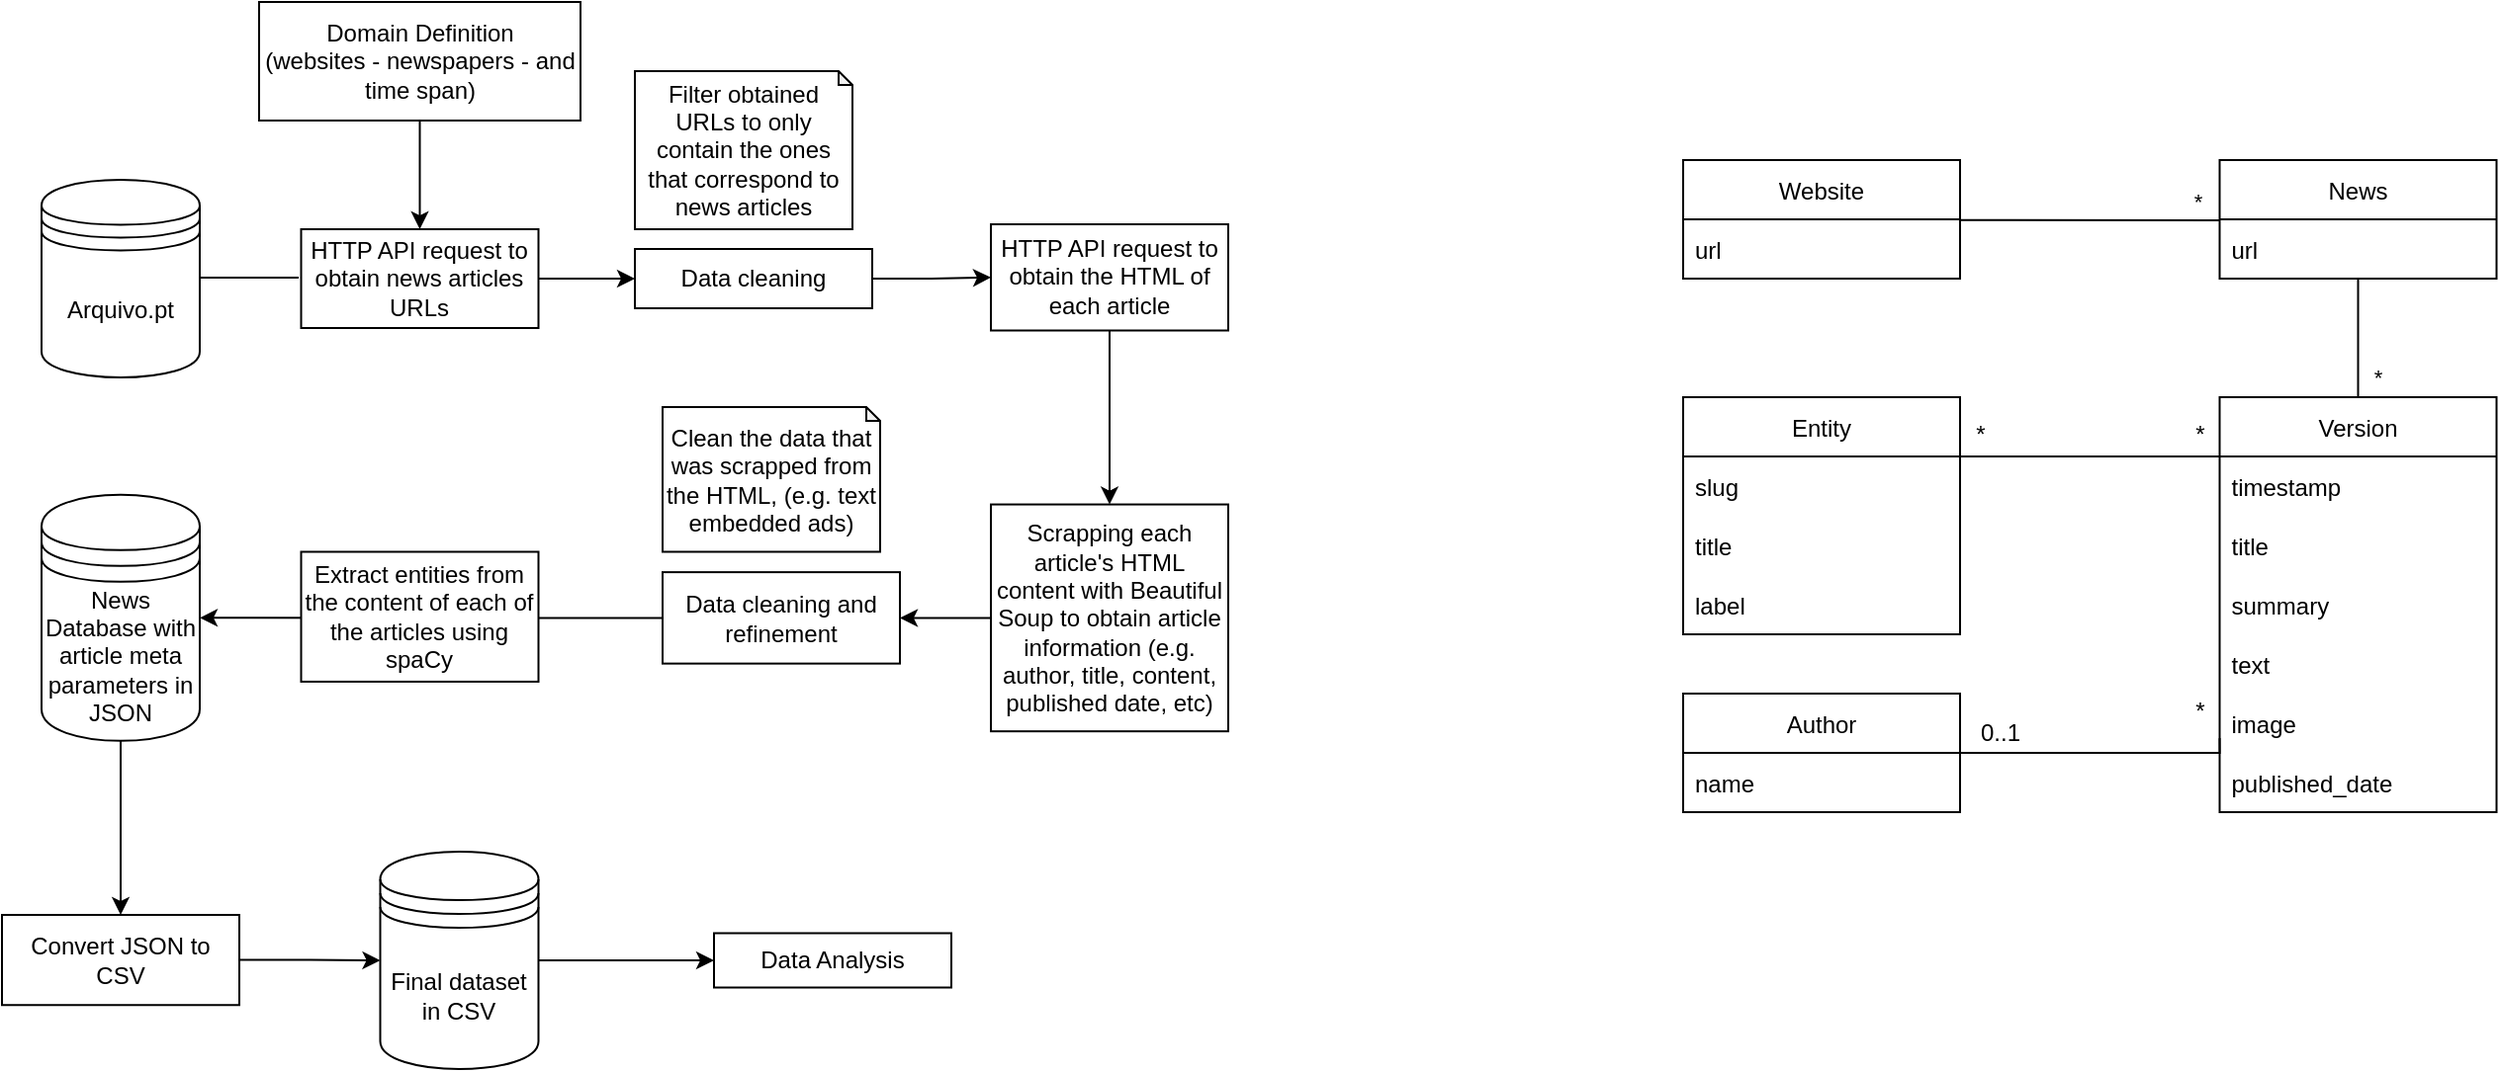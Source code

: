 <mxfile version="15.7.3" type="github">
  <diagram id="SWPLuQD_uAmGsCWUyiwx" name="Page-1">
    <mxGraphModel dx="1881" dy="611" grid="1" gridSize="10" guides="1" tooltips="1" connect="1" arrows="1" fold="1" page="1" pageScale="1" pageWidth="827" pageHeight="1169" math="0" shadow="0">
      <root>
        <mxCell id="0" />
        <mxCell id="1" parent="0" />
        <mxCell id="3FM2HRUyS4M1R4F6BxjH-5" style="edgeStyle=orthogonalEdgeStyle;rounded=0;orthogonalLoop=1;jettySize=auto;html=1;fontColor=default;startArrow=none;strokeColor=default;labelBackgroundColor=default;endArrow=classic;endFill=1;" parent="1" source="zDQDlWeWseVo2ebbtp9s-18" target="zDQDlWeWseVo2ebbtp9s-20" edge="1">
          <mxGeometry relative="1" as="geometry">
            <mxPoint x="420" y="159.31" as="sourcePoint" />
            <mxPoint x="480" y="159.31" as="targetPoint" />
          </mxGeometry>
        </mxCell>
        <mxCell id="3FM2HRUyS4M1R4F6BxjH-7" value="" style="edgeStyle=orthogonalEdgeStyle;rounded=0;orthogonalLoop=1;jettySize=auto;html=1;entryX=0;entryY=0.5;entryDx=0;entryDy=0;fontColor=default;endArrow=none;" parent="1" edge="1">
          <mxGeometry relative="1" as="geometry">
            <mxPoint x="60" y="239.5" as="sourcePoint" />
            <mxPoint x="110" y="239.5" as="targetPoint" />
          </mxGeometry>
        </mxCell>
        <mxCell id="3FM2HRUyS4M1R4F6BxjH-17" style="edgeStyle=orthogonalEdgeStyle;rounded=0;orthogonalLoop=1;jettySize=auto;html=1;labelBackgroundColor=default;fontColor=default;strokeColor=default;entryX=0.5;entryY=0;entryDx=0;entryDy=0;" parent="1" source="3FM2HRUyS4M1R4F6BxjH-10" target="3FM2HRUyS4M1R4F6BxjH-12" edge="1">
          <mxGeometry relative="1" as="geometry">
            <mxPoint x="171.25" y="220" as="targetPoint" />
          </mxGeometry>
        </mxCell>
        <mxCell id="3FM2HRUyS4M1R4F6BxjH-10" value="Domain Definition&lt;br&gt;(websites - newspapers - and time span)" style="rounded=0;whiteSpace=wrap;html=1;fontColor=default;strokeColor=default;fillColor=default;" parent="1" vertex="1">
          <mxGeometry x="90" y="100" width="162.5" height="60" as="geometry" />
        </mxCell>
        <mxCell id="3FM2HRUyS4M1R4F6BxjH-12" value="&lt;span&gt;HTTP API request to obtain news articles URLs&lt;/span&gt;" style="rounded=0;whiteSpace=wrap;html=1;fontColor=default;strokeColor=default;fillColor=default;" parent="1" vertex="1">
          <mxGeometry x="111.25" y="215" width="120" height="50" as="geometry" />
        </mxCell>
        <mxCell id="3FM2HRUyS4M1R4F6BxjH-13" value="Arquivo.pt" style="shape=datastore;whiteSpace=wrap;html=1;fontColor=default;strokeColor=default;fillColor=default;" parent="1" vertex="1">
          <mxGeometry x="-20" y="190" width="80" height="100" as="geometry" />
        </mxCell>
        <mxCell id="3FM2HRUyS4M1R4F6BxjH-15" style="edgeStyle=orthogonalEdgeStyle;rounded=0;orthogonalLoop=1;jettySize=auto;html=1;labelBackgroundColor=default;fontColor=default;strokeColor=default;endArrow=classic;endFill=1;" parent="1" source="zDQDlWeWseVo2ebbtp9s-20" target="3FM2HRUyS4M1R4F6BxjH-16" edge="1">
          <mxGeometry relative="1" as="geometry">
            <mxPoint x="620" y="240" as="targetPoint" />
            <Array as="points" />
            <mxPoint x="550" y="360" as="sourcePoint" />
          </mxGeometry>
        </mxCell>
        <mxCell id="3FM2HRUyS4M1R4F6BxjH-19" style="edgeStyle=orthogonalEdgeStyle;rounded=0;orthogonalLoop=1;jettySize=auto;html=1;labelBackgroundColor=default;fontColor=default;strokeColor=default;endArrow=classic;endFill=1;" parent="1" source="3FM2HRUyS4M1R4F6BxjH-16" target="zDQDlWeWseVo2ebbtp9s-21" edge="1">
          <mxGeometry relative="1" as="geometry">
            <mxPoint x="730" y="100" as="targetPoint" />
          </mxGeometry>
        </mxCell>
        <mxCell id="3FM2HRUyS4M1R4F6BxjH-16" value="&lt;span&gt;Scrapping each article&#39;s HTML content with Beautiful Soup to obtain article information (e.g. author, title, content, published date, etc)&lt;/span&gt;" style="rounded=0;whiteSpace=wrap;html=1;fontColor=default;strokeColor=default;fillColor=default;" parent="1" vertex="1">
          <mxGeometry x="460" y="354.28" width="120" height="114.81" as="geometry" />
        </mxCell>
        <mxCell id="3FM2HRUyS4M1R4F6BxjH-21" style="edgeStyle=orthogonalEdgeStyle;rounded=0;orthogonalLoop=1;jettySize=auto;html=1;labelBackgroundColor=default;fontColor=default;strokeColor=default;endArrow=classic;endFill=1;" parent="1" source="3FM2HRUyS4M1R4F6BxjH-18" target="3FM2HRUyS4M1R4F6BxjH-22" edge="1">
          <mxGeometry relative="1" as="geometry">
            <mxPoint x="1170" y="239.5" as="targetPoint" />
          </mxGeometry>
        </mxCell>
        <mxCell id="3FM2HRUyS4M1R4F6BxjH-18" value="News Database with article meta parameters in JSON" style="shape=datastore;whiteSpace=wrap;html=1;fontColor=default;strokeColor=default;fillColor=default;" parent="1" vertex="1">
          <mxGeometry x="-20" y="349.43" width="80" height="124.5" as="geometry" />
        </mxCell>
        <mxCell id="3FM2HRUyS4M1R4F6BxjH-23" style="edgeStyle=orthogonalEdgeStyle;rounded=0;orthogonalLoop=1;jettySize=auto;html=1;labelBackgroundColor=default;fontColor=default;strokeColor=default;" parent="1" source="3FM2HRUyS4M1R4F6BxjH-22" target="3FM2HRUyS4M1R4F6BxjH-25" edge="1">
          <mxGeometry relative="1" as="geometry">
            <mxPoint x="1360" y="239.5" as="targetPoint" />
          </mxGeometry>
        </mxCell>
        <mxCell id="3FM2HRUyS4M1R4F6BxjH-22" value="&lt;span&gt;Convert JSON to CSV&lt;/span&gt;" style="rounded=0;whiteSpace=wrap;html=1;fontColor=default;strokeColor=default;fillColor=default;" parent="1" vertex="1">
          <mxGeometry x="-40" y="562" width="120" height="45.62" as="geometry" />
        </mxCell>
        <mxCell id="3FM2HRUyS4M1R4F6BxjH-29" style="edgeStyle=orthogonalEdgeStyle;rounded=0;orthogonalLoop=1;jettySize=auto;html=1;entryX=0;entryY=0.5;entryDx=0;entryDy=0;labelBackgroundColor=default;fontColor=default;strokeColor=default;" parent="1" source="3FM2HRUyS4M1R4F6BxjH-25" target="3FM2HRUyS4M1R4F6BxjH-28" edge="1">
          <mxGeometry relative="1" as="geometry">
            <Array as="points" />
          </mxGeometry>
        </mxCell>
        <mxCell id="3FM2HRUyS4M1R4F6BxjH-25" value="Final dataset in CSV" style="shape=datastore;whiteSpace=wrap;html=1;fontColor=default;strokeColor=default;fillColor=default;" parent="1" vertex="1">
          <mxGeometry x="151.25" y="530" width="80" height="110" as="geometry" />
        </mxCell>
        <mxCell id="3FM2HRUyS4M1R4F6BxjH-28" value="&lt;span&gt;Data Analysis&lt;/span&gt;" style="rounded=0;whiteSpace=wrap;html=1;fontColor=default;strokeColor=default;fillColor=default;" parent="1" vertex="1">
          <mxGeometry x="320" y="571.25" width="120" height="27.5" as="geometry" />
        </mxCell>
        <mxCell id="XwUieqV6MBhT14_o7JyP-1" value="Website" style="swimlane;fontStyle=0;childLayout=stackLayout;horizontal=1;startSize=30;horizontalStack=0;resizeParent=1;resizeParentMax=0;resizeLast=0;collapsible=1;marginBottom=0;" parent="1" vertex="1">
          <mxGeometry x="810" y="180" width="140" height="60" as="geometry" />
        </mxCell>
        <mxCell id="XwUieqV6MBhT14_o7JyP-36" value="url" style="text;strokeColor=none;fillColor=none;align=left;verticalAlign=middle;spacingLeft=4;spacingRight=4;overflow=hidden;points=[[0,0.5],[1,0.5]];portConstraint=eastwest;rotatable=0;" parent="XwUieqV6MBhT14_o7JyP-1" vertex="1">
          <mxGeometry y="30" width="140" height="30" as="geometry" />
        </mxCell>
        <mxCell id="XwUieqV6MBhT14_o7JyP-10" value="News" style="swimlane;fontStyle=0;childLayout=stackLayout;horizontal=1;startSize=30;horizontalStack=0;resizeParent=1;resizeParentMax=0;resizeLast=0;collapsible=1;marginBottom=0;" parent="1" vertex="1">
          <mxGeometry x="1081.25" y="180" width="140" height="60" as="geometry" />
        </mxCell>
        <mxCell id="XwUieqV6MBhT14_o7JyP-37" value="url" style="text;strokeColor=none;fillColor=none;align=left;verticalAlign=middle;spacingLeft=4;spacingRight=4;overflow=hidden;points=[[0,0.5],[1,0.5]];portConstraint=eastwest;rotatable=0;" parent="XwUieqV6MBhT14_o7JyP-10" vertex="1">
          <mxGeometry y="30" width="140" height="30" as="geometry" />
        </mxCell>
        <mxCell id="XwUieqV6MBhT14_o7JyP-14" value="Version" style="swimlane;fontStyle=0;childLayout=stackLayout;horizontal=1;startSize=30;horizontalStack=0;resizeParent=1;resizeParentMax=0;resizeLast=0;collapsible=1;marginBottom=0;" parent="1" vertex="1">
          <mxGeometry x="1081.25" y="300" width="140" height="210" as="geometry" />
        </mxCell>
        <mxCell id="XwUieqV6MBhT14_o7JyP-15" value="timestamp" style="text;strokeColor=none;fillColor=none;align=left;verticalAlign=middle;spacingLeft=4;spacingRight=4;overflow=hidden;points=[[0,0.5],[1,0.5]];portConstraint=eastwest;rotatable=0;" parent="XwUieqV6MBhT14_o7JyP-14" vertex="1">
          <mxGeometry y="30" width="140" height="30" as="geometry" />
        </mxCell>
        <mxCell id="XwUieqV6MBhT14_o7JyP-39" value="title" style="text;strokeColor=none;fillColor=none;align=left;verticalAlign=middle;spacingLeft=4;spacingRight=4;overflow=hidden;points=[[0,0.5],[1,0.5]];portConstraint=eastwest;rotatable=0;" parent="XwUieqV6MBhT14_o7JyP-14" vertex="1">
          <mxGeometry y="60" width="140" height="30" as="geometry" />
        </mxCell>
        <mxCell id="XwUieqV6MBhT14_o7JyP-40" value="summary" style="text;strokeColor=none;fillColor=none;align=left;verticalAlign=middle;spacingLeft=4;spacingRight=4;overflow=hidden;points=[[0,0.5],[1,0.5]];portConstraint=eastwest;rotatable=0;" parent="XwUieqV6MBhT14_o7JyP-14" vertex="1">
          <mxGeometry y="90" width="140" height="30" as="geometry" />
        </mxCell>
        <mxCell id="XwUieqV6MBhT14_o7JyP-42" value="text" style="text;strokeColor=none;fillColor=none;align=left;verticalAlign=middle;spacingLeft=4;spacingRight=4;overflow=hidden;points=[[0,0.5],[1,0.5]];portConstraint=eastwest;rotatable=0;" parent="XwUieqV6MBhT14_o7JyP-14" vertex="1">
          <mxGeometry y="120" width="140" height="30" as="geometry" />
        </mxCell>
        <mxCell id="XwUieqV6MBhT14_o7JyP-43" value="image" style="text;strokeColor=none;fillColor=none;align=left;verticalAlign=middle;spacingLeft=4;spacingRight=4;overflow=hidden;points=[[0,0.5],[1,0.5]];portConstraint=eastwest;rotatable=0;" parent="XwUieqV6MBhT14_o7JyP-14" vertex="1">
          <mxGeometry y="150" width="140" height="30" as="geometry" />
        </mxCell>
        <mxCell id="XwUieqV6MBhT14_o7JyP-44" value="published_date" style="text;strokeColor=none;fillColor=none;align=left;verticalAlign=middle;spacingLeft=4;spacingRight=4;overflow=hidden;points=[[0,0.5],[1,0.5]];portConstraint=eastwest;rotatable=0;" parent="XwUieqV6MBhT14_o7JyP-14" vertex="1">
          <mxGeometry y="180" width="140" height="30" as="geometry" />
        </mxCell>
        <mxCell id="XwUieqV6MBhT14_o7JyP-29" value="" style="endArrow=none;html=1;rounded=0;" parent="1" source="XwUieqV6MBhT14_o7JyP-14" target="XwUieqV6MBhT14_o7JyP-10" edge="1">
          <mxGeometry width="50" height="50" relative="1" as="geometry">
            <mxPoint x="1360" y="210" as="sourcePoint" />
            <mxPoint x="1220" y="210" as="targetPoint" />
          </mxGeometry>
        </mxCell>
        <mxCell id="XwUieqV6MBhT14_o7JyP-35" value="*" style="edgeLabel;html=1;align=center;verticalAlign=middle;resizable=0;points=[];" parent="XwUieqV6MBhT14_o7JyP-29" vertex="1" connectable="0">
          <mxGeometry x="-0.496" y="1" relative="1" as="geometry">
            <mxPoint x="10" y="5" as="offset" />
          </mxGeometry>
        </mxCell>
        <mxCell id="XwUieqV6MBhT14_o7JyP-33" value="" style="endArrow=none;html=1;rounded=0;exitX=1;exitY=0.011;exitDx=0;exitDy=0;entryX=0.001;entryY=0.015;entryDx=0;entryDy=0;entryPerimeter=0;exitPerimeter=0;" parent="1" source="XwUieqV6MBhT14_o7JyP-36" target="XwUieqV6MBhT14_o7JyP-37" edge="1">
          <mxGeometry width="50" height="50" relative="1" as="geometry">
            <mxPoint x="1004" y="300" as="sourcePoint" />
            <mxPoint x="1094" y="300" as="targetPoint" />
          </mxGeometry>
        </mxCell>
        <mxCell id="XwUieqV6MBhT14_o7JyP-34" value="*" style="edgeLabel;html=1;align=center;verticalAlign=middle;resizable=0;points=[];" parent="XwUieqV6MBhT14_o7JyP-33" vertex="1" connectable="0">
          <mxGeometry x="0.2" relative="1" as="geometry">
            <mxPoint x="41" y="-10" as="offset" />
          </mxGeometry>
        </mxCell>
        <mxCell id="zDQDlWeWseVo2ebbtp9s-18" value="Data cleaning" style="rounded=0;whiteSpace=wrap;html=1;fontColor=default;strokeColor=default;fillColor=default;" parent="1" vertex="1">
          <mxGeometry x="280" y="225" width="120" height="30" as="geometry" />
        </mxCell>
        <mxCell id="zDQDlWeWseVo2ebbtp9s-19" value="" style="edgeStyle=orthogonalEdgeStyle;rounded=0;orthogonalLoop=1;jettySize=auto;html=1;fontColor=default;endArrow=classic;endFill=1;" parent="1" source="3FM2HRUyS4M1R4F6BxjH-12" target="zDQDlWeWseVo2ebbtp9s-18" edge="1">
          <mxGeometry relative="1" as="geometry">
            <mxPoint x="70" y="249.5" as="sourcePoint" />
            <mxPoint x="120" y="249.5" as="targetPoint" />
          </mxGeometry>
        </mxCell>
        <mxCell id="zDQDlWeWseVo2ebbtp9s-20" value="HTTP API request to obtain the HTML of each article" style="rounded=0;whiteSpace=wrap;html=1;fontColor=default;strokeColor=default;fillColor=default;" parent="1" vertex="1">
          <mxGeometry x="460" y="212.5" width="120" height="53.75" as="geometry" />
        </mxCell>
        <mxCell id="zDQDlWeWseVo2ebbtp9s-21" value="&lt;span&gt;Data cleaning and refinement&lt;/span&gt;" style="rounded=0;whiteSpace=wrap;html=1;fontColor=default;strokeColor=default;fillColor=default;" parent="1" vertex="1">
          <mxGeometry x="294" y="388.56" width="120" height="46.25" as="geometry" />
        </mxCell>
        <mxCell id="zDQDlWeWseVo2ebbtp9s-22" style="edgeStyle=orthogonalEdgeStyle;rounded=0;orthogonalLoop=1;jettySize=auto;html=1;labelBackgroundColor=default;fontColor=default;strokeColor=default;endArrow=classic;endFill=1;" parent="1" source="zDQDlWeWseVo2ebbtp9s-21" target="3FM2HRUyS4M1R4F6BxjH-18" edge="1">
          <mxGeometry relative="1" as="geometry">
            <mxPoint x="750" y="250" as="sourcePoint" />
            <mxPoint x="820" y="250" as="targetPoint" />
          </mxGeometry>
        </mxCell>
        <mxCell id="7BgZhVBEtn2NX_L8S_cX-1" value="&lt;span&gt;Filter obtained URLs to only contain the ones that correspond to news articles&lt;/span&gt;" style="shape=note;whiteSpace=wrap;html=1;backgroundOutline=1;darkOpacity=0.05;size=7;" parent="1" vertex="1">
          <mxGeometry x="280" y="135" width="110" height="80" as="geometry" />
        </mxCell>
        <mxCell id="7BgZhVBEtn2NX_L8S_cX-2" value="Clean the data that was scrapped from the HTML, (e.g. text embedded ads)" style="shape=note;whiteSpace=wrap;html=1;backgroundOutline=1;darkOpacity=0.05;size=7;" parent="1" vertex="1">
          <mxGeometry x="294" y="305" width="110" height="73.25" as="geometry" />
        </mxCell>
        <mxCell id="wCQifrebErcAsua52_zG-1" value="&lt;span&gt;Extract entities from the content of each of the articles using spaCy&lt;/span&gt;" style="rounded=0;whiteSpace=wrap;html=1;fontColor=default;strokeColor=default;fillColor=default;" parent="1" vertex="1">
          <mxGeometry x="111.25" y="378.25" width="120" height="65.72" as="geometry" />
        </mxCell>
        <mxCell id="wCQifrebErcAsua52_zG-2" value="Entity" style="swimlane;fontStyle=0;childLayout=stackLayout;horizontal=1;startSize=30;horizontalStack=0;resizeParent=1;resizeParentMax=0;resizeLast=0;collapsible=1;marginBottom=0;" parent="1" vertex="1">
          <mxGeometry x="810" y="300" width="140" height="120" as="geometry" />
        </mxCell>
        <mxCell id="wCQifrebErcAsua52_zG-3" value="slug" style="text;strokeColor=none;fillColor=none;align=left;verticalAlign=middle;spacingLeft=4;spacingRight=4;overflow=hidden;points=[[0,0.5],[1,0.5]];portConstraint=eastwest;rotatable=0;" parent="wCQifrebErcAsua52_zG-2" vertex="1">
          <mxGeometry y="30" width="140" height="30" as="geometry" />
        </mxCell>
        <mxCell id="wCQifrebErcAsua52_zG-4" value="title" style="text;strokeColor=none;fillColor=none;align=left;verticalAlign=middle;spacingLeft=4;spacingRight=4;overflow=hidden;points=[[0,0.5],[1,0.5]];portConstraint=eastwest;rotatable=0;" parent="wCQifrebErcAsua52_zG-2" vertex="1">
          <mxGeometry y="60" width="140" height="30" as="geometry" />
        </mxCell>
        <mxCell id="wCQifrebErcAsua52_zG-5" value="label" style="text;strokeColor=none;fillColor=none;align=left;verticalAlign=middle;spacingLeft=4;spacingRight=4;overflow=hidden;points=[[0,0.5],[1,0.5]];portConstraint=eastwest;rotatable=0;" parent="wCQifrebErcAsua52_zG-2" vertex="1">
          <mxGeometry y="90" width="140" height="30" as="geometry" />
        </mxCell>
        <mxCell id="wCQifrebErcAsua52_zG-7" style="edgeStyle=orthogonalEdgeStyle;rounded=0;orthogonalLoop=1;jettySize=auto;html=1;endArrow=none;endFill=0;" parent="1" source="XwUieqV6MBhT14_o7JyP-15" edge="1">
          <mxGeometry relative="1" as="geometry">
            <mxPoint x="950" y="345" as="targetPoint" />
            <Array as="points">
              <mxPoint x="950" y="330" />
            </Array>
          </mxGeometry>
        </mxCell>
        <mxCell id="wCQifrebErcAsua52_zG-9" value="*" style="text;html=1;align=center;verticalAlign=middle;resizable=0;points=[];autosize=1;strokeColor=none;fillColor=none;" parent="1" vertex="1">
          <mxGeometry x="1061.25" y="309.43" width="20" height="20" as="geometry" />
        </mxCell>
        <mxCell id="wCQifrebErcAsua52_zG-11" value="*" style="text;html=1;align=center;verticalAlign=middle;resizable=0;points=[];autosize=1;strokeColor=none;fillColor=none;" parent="1" vertex="1">
          <mxGeometry x="950" y="309.43" width="20" height="20" as="geometry" />
        </mxCell>
        <mxCell id="wCQifrebErcAsua52_zG-19" style="edgeStyle=orthogonalEdgeStyle;rounded=0;orthogonalLoop=1;jettySize=auto;html=1;exitX=1;exitY=0.25;exitDx=0;exitDy=0;entryX=0;entryY=0.752;entryDx=0;entryDy=0;entryPerimeter=0;endArrow=none;endFill=0;" parent="1" source="wCQifrebErcAsua52_zG-13" target="XwUieqV6MBhT14_o7JyP-43" edge="1">
          <mxGeometry relative="1" as="geometry">
            <Array as="points">
              <mxPoint x="950" y="480" />
              <mxPoint x="1081" y="480" />
            </Array>
          </mxGeometry>
        </mxCell>
        <mxCell id="wCQifrebErcAsua52_zG-13" value="Author" style="swimlane;fontStyle=0;childLayout=stackLayout;horizontal=1;startSize=30;horizontalStack=0;resizeParent=1;resizeParentMax=0;resizeLast=0;collapsible=1;marginBottom=0;" parent="1" vertex="1">
          <mxGeometry x="810" y="450" width="140" height="60" as="geometry" />
        </mxCell>
        <mxCell id="wCQifrebErcAsua52_zG-15" value="name" style="text;strokeColor=none;fillColor=none;align=left;verticalAlign=middle;spacingLeft=4;spacingRight=4;overflow=hidden;points=[[0,0.5],[1,0.5]];portConstraint=eastwest;rotatable=0;" parent="wCQifrebErcAsua52_zG-13" vertex="1">
          <mxGeometry y="30" width="140" height="30" as="geometry" />
        </mxCell>
        <mxCell id="wCQifrebErcAsua52_zG-20" value="*" style="text;html=1;align=center;verticalAlign=middle;resizable=0;points=[];autosize=1;strokeColor=none;fillColor=none;" parent="1" vertex="1">
          <mxGeometry x="1061.25" y="449.09" width="20" height="20" as="geometry" />
        </mxCell>
        <mxCell id="hjS4XGFlPNQZmUB2_9EI-1" value="0..1" style="text;html=1;align=center;verticalAlign=middle;resizable=0;points=[];autosize=1;strokeColor=none;fillColor=none;" vertex="1" parent="1">
          <mxGeometry x="950" y="460" width="40" height="20" as="geometry" />
        </mxCell>
      </root>
    </mxGraphModel>
  </diagram>
</mxfile>
